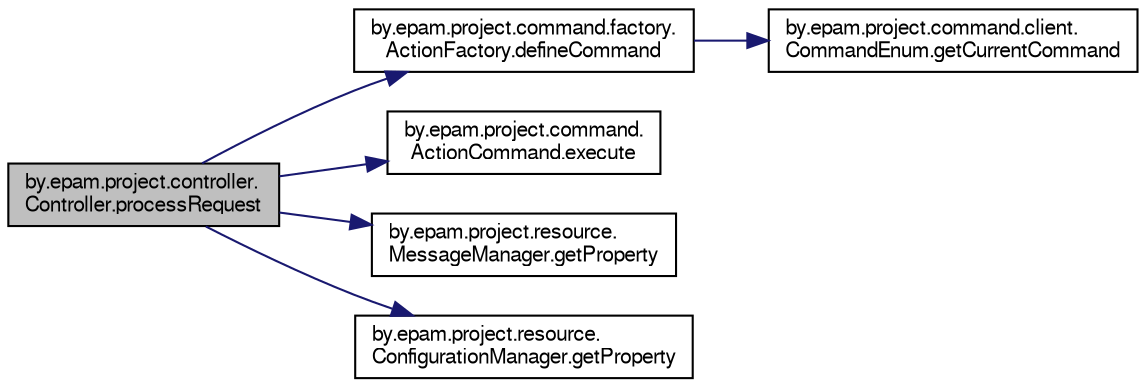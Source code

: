 digraph "by.epam.project.controller.Controller.processRequest"
{
  bgcolor="transparent";
  edge [fontname="FreeSans",fontsize="10",labelfontname="FreeSans",labelfontsize="10"];
  node [fontname="FreeSans",fontsize="10",shape=record];
  rankdir="LR";
  Node1 [label="by.epam.project.controller.\lController.processRequest",height=0.2,width=0.4,color="black", fillcolor="grey75", style="filled", fontcolor="black"];
  Node1 -> Node2 [color="midnightblue",fontsize="10",style="solid",fontname="FreeSans"];
  Node2 [label="by.epam.project.command.factory.\lActionFactory.defineCommand",height=0.2,width=0.4,color="black",URL="$d6/d21/classby_1_1epam_1_1project_1_1command_1_1factory_1_1_action_factory_a0aee50d2ee7ab4a69a5f11c68c302489.html#a0aee50d2ee7ab4a69a5f11c68c302489"];
  Node2 -> Node3 [color="midnightblue",fontsize="10",style="solid",fontname="FreeSans"];
  Node3 [label="by.epam.project.command.client.\lCommandEnum.getCurrentCommand",height=0.2,width=0.4,color="black",URL="$dd/d31/enumby_1_1epam_1_1project_1_1command_1_1client_1_1_command_enum_a8673163b5d70a41ed85328f7e9a01dc4.html#a8673163b5d70a41ed85328f7e9a01dc4"];
  Node1 -> Node4 [color="midnightblue",fontsize="10",style="solid",fontname="FreeSans"];
  Node4 [label="by.epam.project.command.\lActionCommand.execute",height=0.2,width=0.4,color="black",URL="$d3/dba/interfaceby_1_1epam_1_1project_1_1command_1_1_action_command_a34f4e1cb5f4aeba7bb6cb3f57443a07a.html#a34f4e1cb5f4aeba7bb6cb3f57443a07a"];
  Node1 -> Node5 [color="midnightblue",fontsize="10",style="solid",fontname="FreeSans"];
  Node5 [label="by.epam.project.resource.\lMessageManager.getProperty",height=0.2,width=0.4,color="black",URL="$db/dd4/classby_1_1epam_1_1project_1_1resource_1_1_message_manager_af5e4c99d6060e043f6a279528b1014b8.html#af5e4c99d6060e043f6a279528b1014b8"];
  Node1 -> Node6 [color="midnightblue",fontsize="10",style="solid",fontname="FreeSans"];
  Node6 [label="by.epam.project.resource.\lConfigurationManager.getProperty",height=0.2,width=0.4,color="black",URL="$db/d7a/classby_1_1epam_1_1project_1_1resource_1_1_configuration_manager_a0cb31f0d7c19c2a0f2882f3e57d3a334.html#a0cb31f0d7c19c2a0f2882f3e57d3a334"];
}
